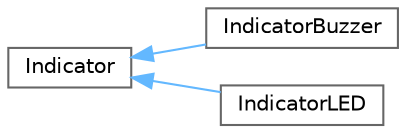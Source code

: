 digraph "Graphical Class Hierarchy"
{
 // LATEX_PDF_SIZE
  bgcolor="transparent";
  edge [fontname=Helvetica,fontsize=10,labelfontname=Helvetica,labelfontsize=10];
  node [fontname=Helvetica,fontsize=10,shape=box,height=0.2,width=0.4];
  rankdir="LR";
  Node0 [id="Node000000",label="Indicator",height=0.2,width=0.4,color="grey40", fillcolor="white", style="filled",URL="$classIndicator.html",tooltip=" "];
  Node0 -> Node1 [id="edge1350_Node000000_Node000001",dir="back",color="steelblue1",style="solid",tooltip=" "];
  Node1 [id="Node000001",label="IndicatorBuzzer",height=0.2,width=0.4,color="grey40", fillcolor="white", style="filled",URL="$classIndicatorBuzzer.html",tooltip=" "];
  Node0 -> Node2 [id="edge1351_Node000000_Node000002",dir="back",color="steelblue1",style="solid",tooltip=" "];
  Node2 [id="Node000002",label="IndicatorLED",height=0.2,width=0.4,color="grey40", fillcolor="white", style="filled",URL="$classIndicatorLED.html",tooltip=" "];
}
